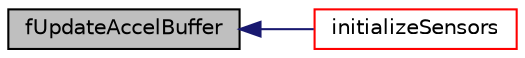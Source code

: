 digraph "fUpdateAccelBuffer"
{
  edge [fontname="Helvetica",fontsize="10",labelfontname="Helvetica",labelfontsize="10"];
  node [fontname="Helvetica",fontsize="10",shape=record];
  rankdir="LR";
  Node89 [label="fUpdateAccelBuffer",height=0.2,width=0.4,color="black", fillcolor="grey75", style="filled", fontcolor="black"];
  Node89 -> Node90 [dir="back",color="midnightblue",fontsize="10",style="solid",fontname="Helvetica"];
  Node90 [label="initializeSensors",height=0.2,width=0.4,color="red", fillcolor="white", style="filled",URL="$sensor__fusion_8c.html#ae748e1330b5a94783c6d4ea2ad9e4f28"];
}
